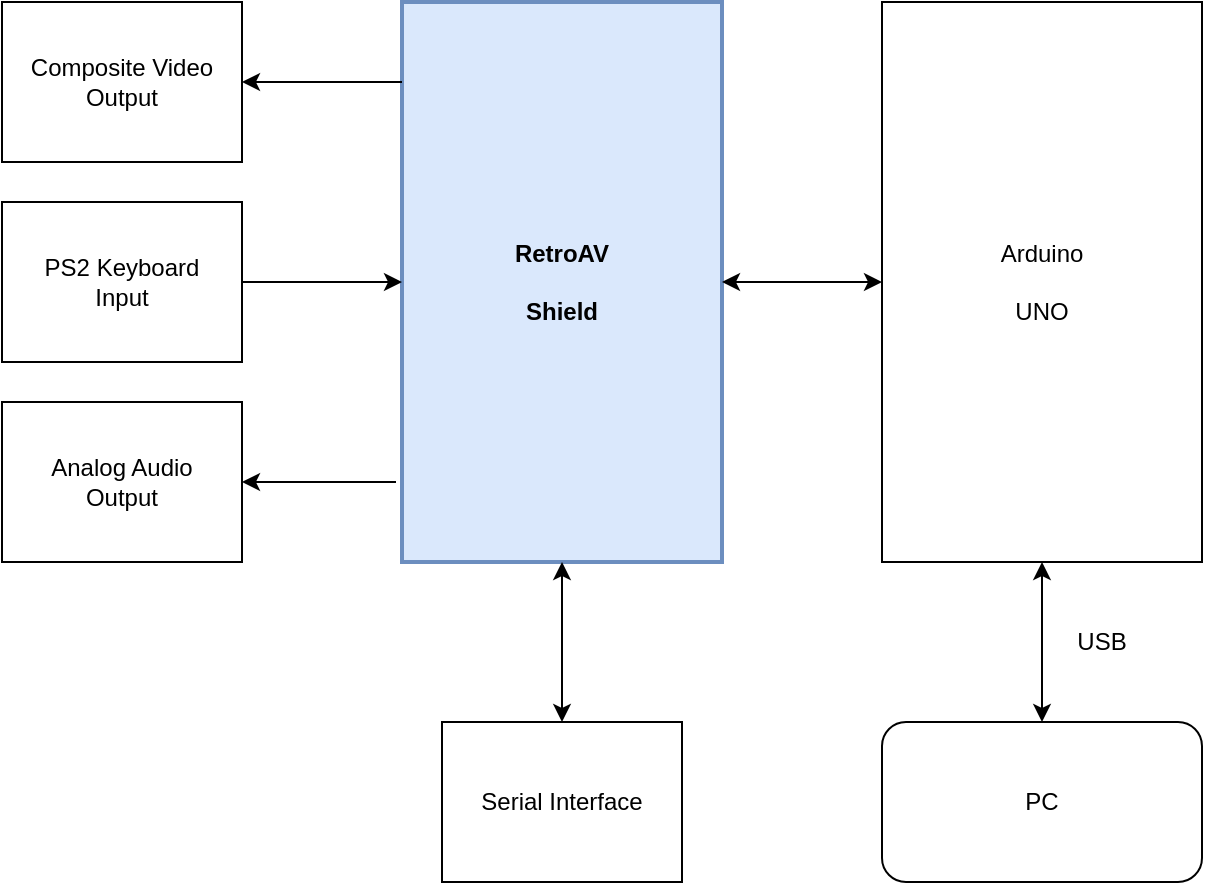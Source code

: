 <mxfile version="28.0.6">
  <diagram id="gKfQR6QMqfabCFEobmAz" name="Page-1">
    <mxGraphModel dx="995" dy="726" grid="1" gridSize="10" guides="1" tooltips="1" connect="1" arrows="1" fold="1" page="1" pageScale="1" pageWidth="850" pageHeight="1100" math="0" shadow="0">
      <root>
        <mxCell id="0" />
        <mxCell id="1" parent="0" />
        <mxCell id="XGa5Y8sCl0DmdLY9kct8-1" value="Arduino &lt;br&gt;&lt;br&gt;UNO" style="rounded=0;whiteSpace=wrap;html=1;" parent="1" vertex="1">
          <mxGeometry x="560" y="200" width="160" height="280" as="geometry" />
        </mxCell>
        <mxCell id="XGa5Y8sCl0DmdLY9kct8-3" value="&lt;b&gt;RetroAV &lt;br&gt;&lt;br&gt;Shield&lt;/b&gt;" style="rounded=0;whiteSpace=wrap;html=1;fillColor=#dae8fc;strokeColor=#6c8ebf;strokeWidth=2;" parent="1" vertex="1">
          <mxGeometry x="320" y="200" width="160" height="280" as="geometry" />
        </mxCell>
        <mxCell id="XGa5Y8sCl0DmdLY9kct8-4" value="Composite Video&lt;br&gt;Output" style="rounded=0;whiteSpace=wrap;html=1;" parent="1" vertex="1">
          <mxGeometry x="120" y="200" width="120" height="80" as="geometry" />
        </mxCell>
        <mxCell id="XGa5Y8sCl0DmdLY9kct8-7" style="edgeStyle=orthogonalEdgeStyle;rounded=0;orthogonalLoop=1;jettySize=auto;html=1;exitX=0.5;exitY=1;exitDx=0;exitDy=0;" parent="1" source="XGa5Y8sCl0DmdLY9kct8-5" edge="1">
          <mxGeometry relative="1" as="geometry">
            <mxPoint x="180" y="370" as="targetPoint" />
          </mxGeometry>
        </mxCell>
        <mxCell id="XGa5Y8sCl0DmdLY9kct8-5" value="PS2 Keyboard&lt;br&gt;Input" style="rounded=0;whiteSpace=wrap;html=1;" parent="1" vertex="1">
          <mxGeometry x="120" y="300" width="120" height="80" as="geometry" />
        </mxCell>
        <mxCell id="XGa5Y8sCl0DmdLY9kct8-6" value="Analog Audio &lt;br&gt;Output" style="rounded=0;whiteSpace=wrap;html=1;" parent="1" vertex="1">
          <mxGeometry x="120" y="400" width="120" height="80" as="geometry" />
        </mxCell>
        <mxCell id="XGa5Y8sCl0DmdLY9kct8-9" value="" style="endArrow=classic;html=1;entryX=1;entryY=0.5;entryDx=0;entryDy=0;exitX=0;exitY=0.143;exitDx=0;exitDy=0;exitPerimeter=0;" parent="1" source="XGa5Y8sCl0DmdLY9kct8-3" target="XGa5Y8sCl0DmdLY9kct8-4" edge="1">
          <mxGeometry width="50" height="50" relative="1" as="geometry">
            <mxPoint x="400" y="410" as="sourcePoint" />
            <mxPoint x="450" y="360" as="targetPoint" />
          </mxGeometry>
        </mxCell>
        <mxCell id="XGa5Y8sCl0DmdLY9kct8-11" value="" style="endArrow=classic;html=1;entryX=1;entryY=0.5;entryDx=0;entryDy=0;" parent="1" target="XGa5Y8sCl0DmdLY9kct8-6" edge="1">
          <mxGeometry width="50" height="50" relative="1" as="geometry">
            <mxPoint x="317" y="440" as="sourcePoint" />
            <mxPoint x="450" y="360" as="targetPoint" />
          </mxGeometry>
        </mxCell>
        <mxCell id="XGa5Y8sCl0DmdLY9kct8-12" value="" style="endArrow=classic;html=1;exitX=1;exitY=0.5;exitDx=0;exitDy=0;entryX=0;entryY=0.5;entryDx=0;entryDy=0;" parent="1" source="XGa5Y8sCl0DmdLY9kct8-5" target="XGa5Y8sCl0DmdLY9kct8-3" edge="1">
          <mxGeometry width="50" height="50" relative="1" as="geometry">
            <mxPoint x="400" y="410" as="sourcePoint" />
            <mxPoint x="450" y="360" as="targetPoint" />
          </mxGeometry>
        </mxCell>
        <mxCell id="XGa5Y8sCl0DmdLY9kct8-13" value="PC" style="rounded=1;whiteSpace=wrap;html=1;" parent="1" vertex="1">
          <mxGeometry x="560" y="560" width="160" height="80" as="geometry" />
        </mxCell>
        <mxCell id="XGa5Y8sCl0DmdLY9kct8-14" value="" style="endArrow=classic;startArrow=classic;html=1;exitX=0.5;exitY=0;exitDx=0;exitDy=0;entryX=0.5;entryY=1;entryDx=0;entryDy=0;" parent="1" source="XGa5Y8sCl0DmdLY9kct8-13" target="XGa5Y8sCl0DmdLY9kct8-1" edge="1">
          <mxGeometry width="50" height="50" relative="1" as="geometry">
            <mxPoint x="400" y="410" as="sourcePoint" />
            <mxPoint x="450" y="360" as="targetPoint" />
          </mxGeometry>
        </mxCell>
        <mxCell id="XGa5Y8sCl0DmdLY9kct8-15" value="" style="endArrow=classic;startArrow=classic;html=1;entryX=0;entryY=0.5;entryDx=0;entryDy=0;exitX=1;exitY=0.5;exitDx=0;exitDy=0;" parent="1" source="XGa5Y8sCl0DmdLY9kct8-3" target="XGa5Y8sCl0DmdLY9kct8-1" edge="1">
          <mxGeometry width="50" height="50" relative="1" as="geometry">
            <mxPoint x="400" y="410" as="sourcePoint" />
            <mxPoint x="450" y="360" as="targetPoint" />
          </mxGeometry>
        </mxCell>
        <mxCell id="XGa5Y8sCl0DmdLY9kct8-18" value="USB" style="text;html=1;strokeColor=none;fillColor=none;align=center;verticalAlign=middle;whiteSpace=wrap;rounded=0;" parent="1" vertex="1">
          <mxGeometry x="650" y="510" width="40" height="20" as="geometry" />
        </mxCell>
        <mxCell id="K6JHKg4T-abfXz63iM3F-1" value="Serial Interface" style="rounded=0;whiteSpace=wrap;html=1;" parent="1" vertex="1">
          <mxGeometry x="340" y="560" width="120" height="80" as="geometry" />
        </mxCell>
        <mxCell id="K6JHKg4T-abfXz63iM3F-2" value="" style="endArrow=classic;startArrow=classic;html=1;entryX=0.5;entryY=1;entryDx=0;entryDy=0;exitX=0.5;exitY=0;exitDx=0;exitDy=0;" parent="1" source="K6JHKg4T-abfXz63iM3F-1" target="XGa5Y8sCl0DmdLY9kct8-3" edge="1">
          <mxGeometry width="50" height="50" relative="1" as="geometry">
            <mxPoint x="270" y="560" as="sourcePoint" />
            <mxPoint x="320" y="510" as="targetPoint" />
          </mxGeometry>
        </mxCell>
      </root>
    </mxGraphModel>
  </diagram>
</mxfile>
